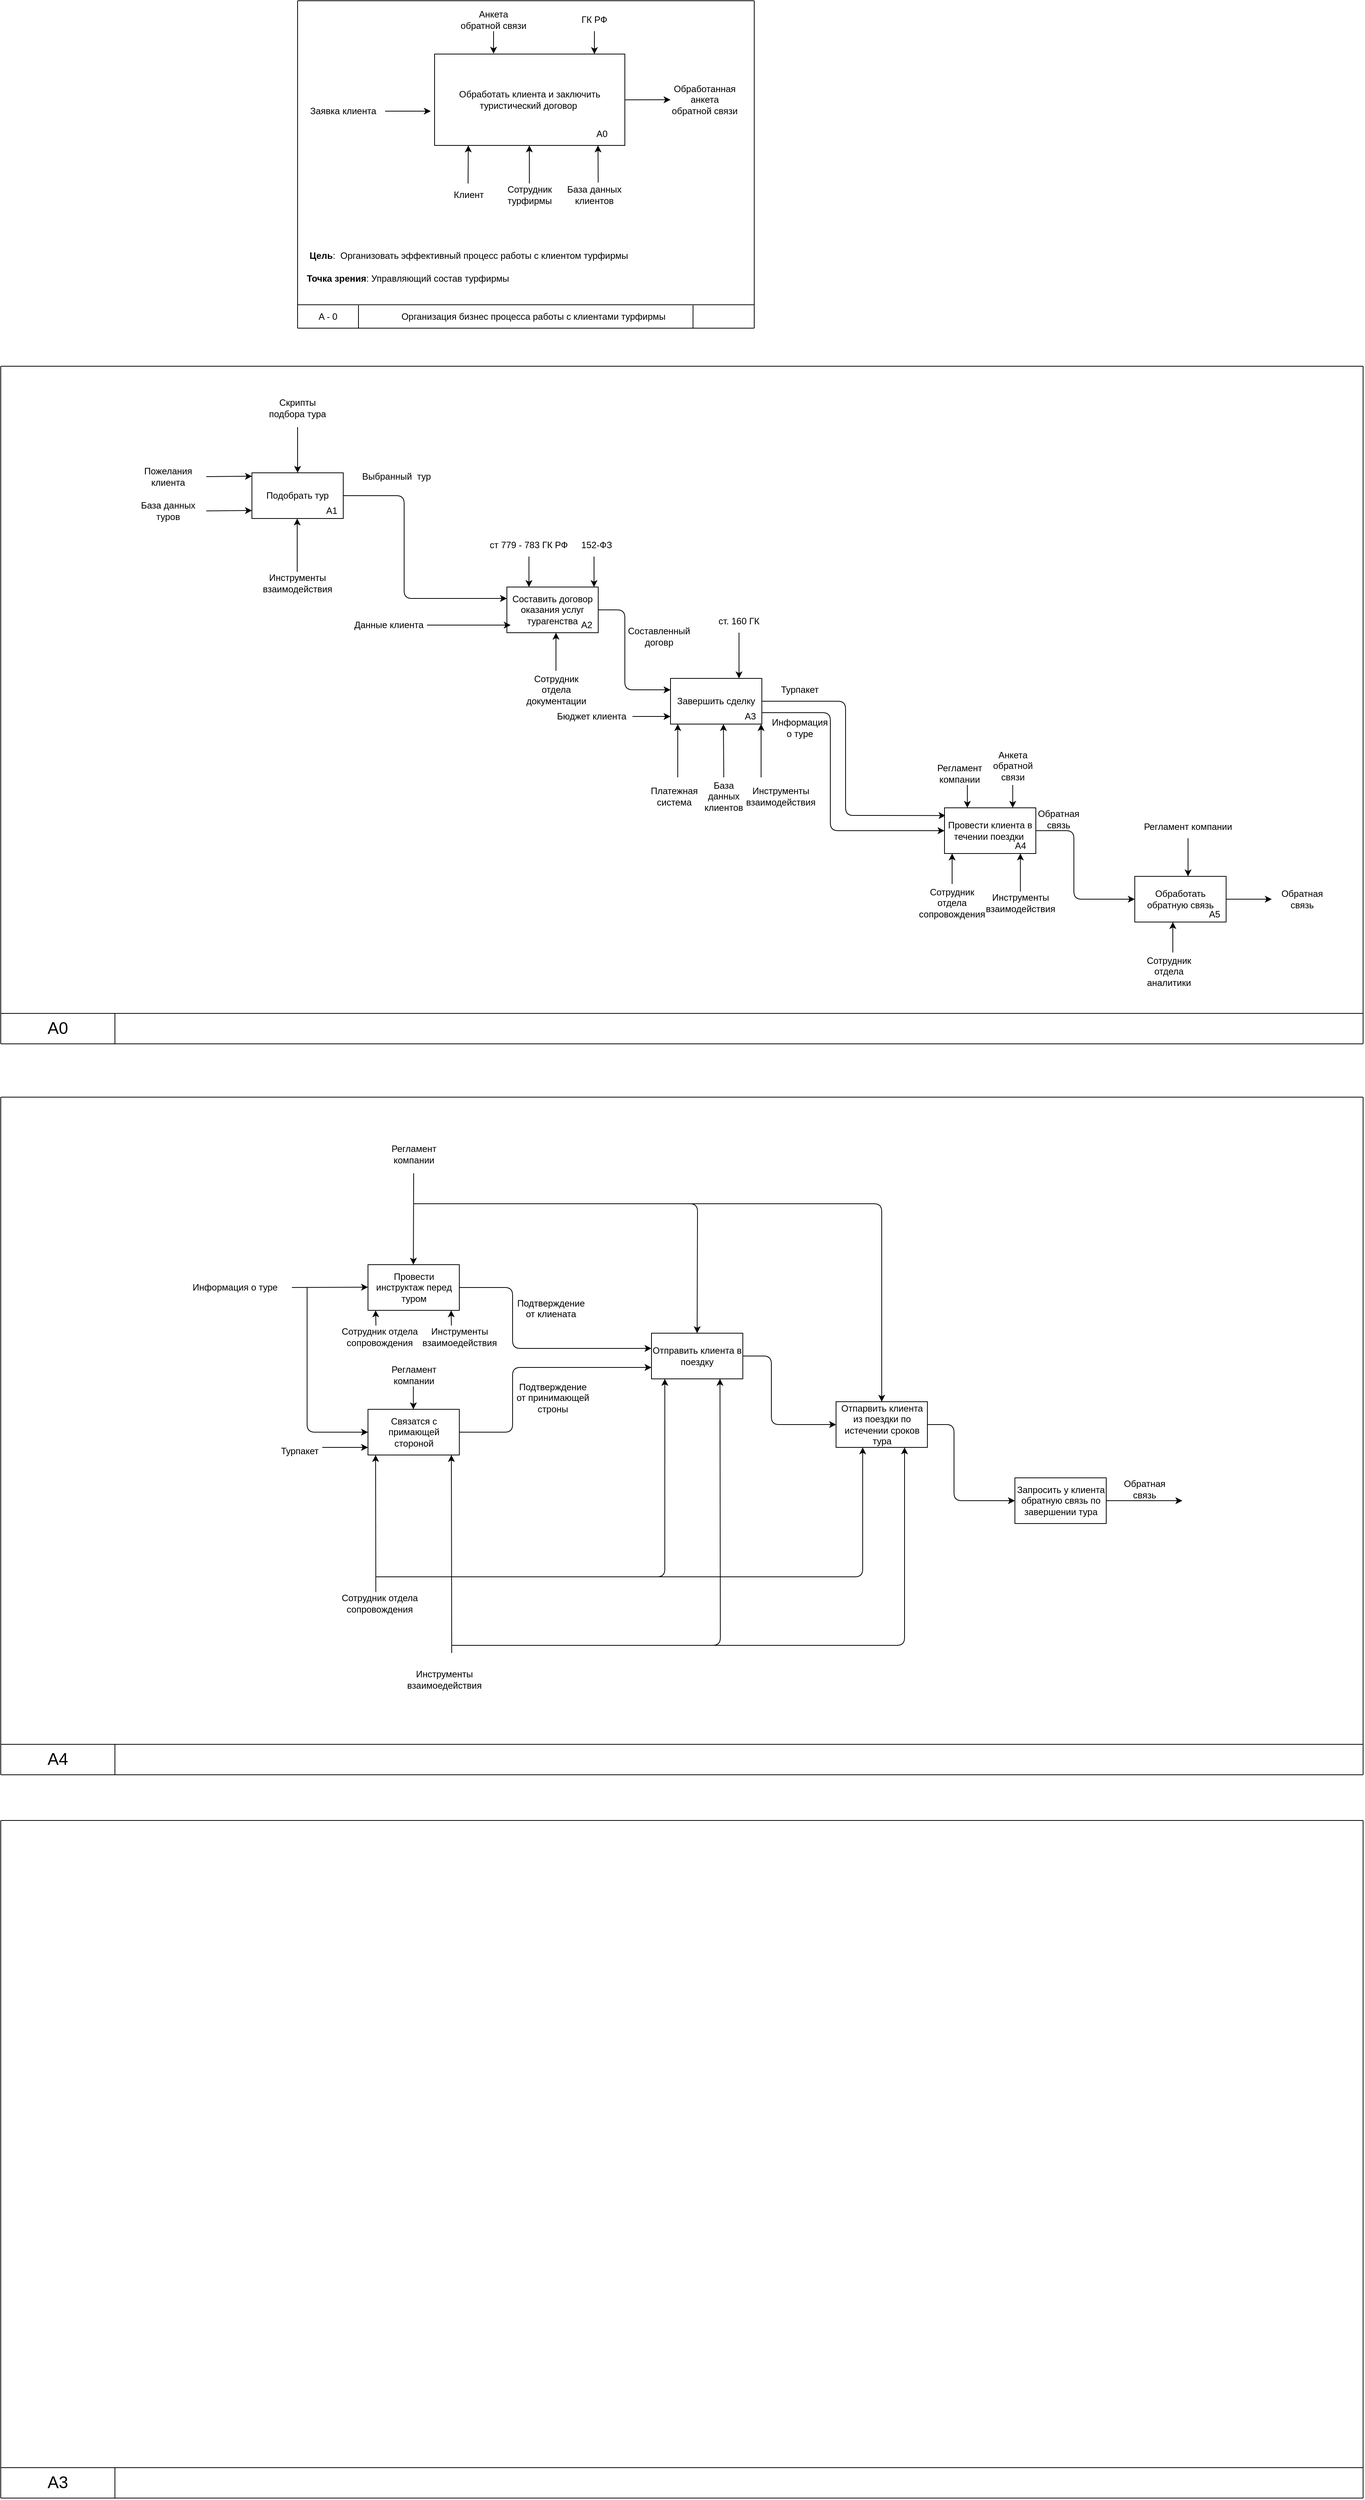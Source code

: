 <mxfile>
    <diagram id="VetKzjbRoYOWJcP3zysH" name="Page-1">
        <mxGraphModel dx="2233" dy="1669" grid="1" gridSize="10" guides="1" tooltips="1" connect="1" arrows="1" fold="1" page="1" pageScale="1" pageWidth="850" pageHeight="1100" math="0" shadow="0">
            <root>
                <mxCell id="0"/>
                <mxCell id="1" parent="0"/>
                <mxCell id="2" value="" style="endArrow=none;html=1;" parent="1" edge="1">
                    <mxGeometry width="50" height="50" relative="1" as="geometry">
                        <mxPoint x="100" y="-170" as="sourcePoint"/>
                        <mxPoint x="700" y="-170" as="targetPoint"/>
                    </mxGeometry>
                </mxCell>
                <mxCell id="3" value="" style="endArrow=none;html=1;" parent="1" edge="1">
                    <mxGeometry width="50" height="50" relative="1" as="geometry">
                        <mxPoint x="100" y="260" as="sourcePoint"/>
                        <mxPoint x="100" y="-170" as="targetPoint"/>
                    </mxGeometry>
                </mxCell>
                <mxCell id="4" value="" style="endArrow=none;html=1;" parent="1" edge="1">
                    <mxGeometry width="50" height="50" relative="1" as="geometry">
                        <mxPoint x="700" y="260" as="sourcePoint"/>
                        <mxPoint x="700" y="-170" as="targetPoint"/>
                    </mxGeometry>
                </mxCell>
                <mxCell id="5" value="" style="endArrow=none;html=1;" parent="1" edge="1">
                    <mxGeometry width="50" height="50" relative="1" as="geometry">
                        <mxPoint x="100" y="260" as="sourcePoint"/>
                        <mxPoint x="700" y="260" as="targetPoint"/>
                    </mxGeometry>
                </mxCell>
                <mxCell id="7" value="" style="endArrow=none;html=1;" parent="1" edge="1">
                    <mxGeometry width="50" height="50" relative="1" as="geometry">
                        <mxPoint x="100" y="229.31" as="sourcePoint"/>
                        <mxPoint x="700" y="229.31" as="targetPoint"/>
                    </mxGeometry>
                </mxCell>
                <mxCell id="8" value="A - 0" style="text;html=1;align=center;verticalAlign=middle;whiteSpace=wrap;rounded=0;" parent="1" vertex="1">
                    <mxGeometry x="110" y="230" width="60" height="30" as="geometry"/>
                </mxCell>
                <mxCell id="9" value="" style="endArrow=none;html=1;" parent="1" edge="1">
                    <mxGeometry width="50" height="50" relative="1" as="geometry">
                        <mxPoint x="180" y="260" as="sourcePoint"/>
                        <mxPoint x="180" y="230" as="targetPoint"/>
                    </mxGeometry>
                </mxCell>
                <mxCell id="10" value="Обработать клиента и заключить туристический договор&amp;nbsp;" style="rounded=0;whiteSpace=wrap;html=1;" parent="1" vertex="1">
                    <mxGeometry x="280" y="-100" width="250" height="120" as="geometry"/>
                </mxCell>
                <mxCell id="11" value="Организация бизнес процесса работы с клиентами турфирмы" style="text;html=1;align=center;verticalAlign=middle;whiteSpace=wrap;rounded=0;" parent="1" vertex="1">
                    <mxGeometry x="230" y="230" width="360" height="30" as="geometry"/>
                </mxCell>
                <mxCell id="12" value="" style="endArrow=classic;html=1;entryX=0;entryY=0.417;entryDx=0;entryDy=0;entryPerimeter=0;" parent="1" edge="1">
                    <mxGeometry width="50" height="50" relative="1" as="geometry">
                        <mxPoint x="215" y="-25" as="sourcePoint"/>
                        <mxPoint x="275" y="-24.96" as="targetPoint"/>
                        <Array as="points">
                            <mxPoint x="215" y="-25"/>
                        </Array>
                    </mxGeometry>
                </mxCell>
                <mxCell id="13" value="" style="endArrow=classic;html=1;exitX=1.004;exitY=0.387;exitDx=0;exitDy=0;exitPerimeter=0;" parent="1" edge="1">
                    <mxGeometry width="50" height="50" relative="1" as="geometry">
                        <mxPoint x="530" y="-39.9" as="sourcePoint"/>
                        <mxPoint x="590" y="-40" as="targetPoint"/>
                    </mxGeometry>
                </mxCell>
                <mxCell id="15" value="А0" style="text;html=1;align=center;verticalAlign=middle;whiteSpace=wrap;rounded=0;" parent="1" vertex="1">
                    <mxGeometry x="470" y="-10" width="60" height="30" as="geometry"/>
                </mxCell>
                <mxCell id="16" value="Заявка клиента" style="text;html=1;align=center;verticalAlign=middle;whiteSpace=wrap;rounded=0;" parent="1" vertex="1">
                    <mxGeometry x="110" y="-40" width="100" height="30" as="geometry"/>
                </mxCell>
                <mxCell id="18" value="Обработанная анкета обратной связи" style="text;html=1;align=center;verticalAlign=middle;whiteSpace=wrap;rounded=0;" parent="1" vertex="1">
                    <mxGeometry x="590" y="-55" width="90" height="30" as="geometry"/>
                </mxCell>
                <mxCell id="21" value="" style="endArrow=classic;html=1;entryX=0.695;entryY=1.01;entryDx=0;entryDy=0;entryPerimeter=0;" parent="1" edge="1">
                    <mxGeometry width="50" height="50" relative="1" as="geometry">
                        <mxPoint x="494.96" y="68.8" as="sourcePoint"/>
                        <mxPoint x="494.71" y="20.0" as="targetPoint"/>
                    </mxGeometry>
                </mxCell>
                <mxCell id="22" value="База данных клиентов" style="text;html=1;align=center;verticalAlign=middle;whiteSpace=wrap;rounded=0;" parent="1" vertex="1">
                    <mxGeometry x="435" y="70" width="110" height="30" as="geometry"/>
                </mxCell>
                <mxCell id="23" value="&lt;b&gt;Цель&lt;/b&gt;:&amp;nbsp; Организовать эффективный процесс работы с клиентом турфирмы" style="text;html=1;align=center;verticalAlign=middle;whiteSpace=wrap;rounded=0;" parent="1" vertex="1">
                    <mxGeometry x="110" y="150" width="430" height="30" as="geometry"/>
                </mxCell>
                <mxCell id="24" value="&lt;b&gt;Точка зрения&lt;/b&gt;: Управляющий состав турфирмы" style="text;html=1;align=center;verticalAlign=middle;whiteSpace=wrap;rounded=0;" parent="1" vertex="1">
                    <mxGeometry x="110" y="180" width="270" height="30" as="geometry"/>
                </mxCell>
                <mxCell id="25" value="" style="endArrow=none;html=1;" parent="1" edge="1">
                    <mxGeometry width="50" height="50" relative="1" as="geometry">
                        <mxPoint x="619.58" y="260" as="sourcePoint"/>
                        <mxPoint x="619.58" y="230" as="targetPoint"/>
                    </mxGeometry>
                </mxCell>
                <mxCell id="30" value="" style="endArrow=classic;html=1;" parent="1" edge="1">
                    <mxGeometry width="50" height="50" relative="1" as="geometry">
                        <mxPoint x="404.5" y="70" as="sourcePoint"/>
                        <mxPoint x="404.5" y="20" as="targetPoint"/>
                    </mxGeometry>
                </mxCell>
                <mxCell id="31" value="Сотрудник турфирмы" style="text;html=1;align=center;verticalAlign=middle;whiteSpace=wrap;rounded=0;" parent="1" vertex="1">
                    <mxGeometry x="375" y="70" width="60" height="30" as="geometry"/>
                </mxCell>
                <mxCell id="34" value="" style="endArrow=classic;html=1;entryX=0.5;entryY=0;entryDx=0;entryDy=0;" parent="1" edge="1">
                    <mxGeometry width="50" height="50" relative="1" as="geometry">
                        <mxPoint x="490" y="-130" as="sourcePoint"/>
                        <mxPoint x="490" y="-100" as="targetPoint"/>
                    </mxGeometry>
                </mxCell>
                <mxCell id="35" value="ГК РФ" style="text;html=1;align=center;verticalAlign=middle;whiteSpace=wrap;rounded=0;" parent="1" vertex="1">
                    <mxGeometry x="415" y="-160" width="150" height="30" as="geometry"/>
                </mxCell>
                <mxCell id="58" value="Клиент" style="text;html=1;align=center;verticalAlign=middle;whiteSpace=wrap;rounded=0;" parent="1" vertex="1">
                    <mxGeometry x="295" y="70" width="60" height="30" as="geometry"/>
                </mxCell>
                <mxCell id="60" value="" style="endArrow=classic;html=1;" parent="1" edge="1">
                    <mxGeometry width="50" height="50" relative="1" as="geometry">
                        <mxPoint x="324" y="70" as="sourcePoint"/>
                        <mxPoint x="324.31" y="20" as="targetPoint"/>
                    </mxGeometry>
                </mxCell>
                <mxCell id="126" value="Анкета обратной связи" style="text;html=1;align=center;verticalAlign=middle;whiteSpace=wrap;rounded=0;" parent="1" vertex="1">
                    <mxGeometry x="310" y="-160" width="95" height="30" as="geometry"/>
                </mxCell>
                <mxCell id="127" value="" style="endArrow=classic;html=1;exitX=0.5;exitY=1;exitDx=0;exitDy=0;entryX=0.31;entryY=-0.004;entryDx=0;entryDy=0;entryPerimeter=0;" parent="1" source="126" target="10" edge="1">
                    <mxGeometry width="50" height="50" relative="1" as="geometry">
                        <mxPoint x="344.7" y="-120" as="sourcePoint"/>
                        <mxPoint x="350" y="-102" as="targetPoint"/>
                    </mxGeometry>
                </mxCell>
                <mxCell id="132" value="Подобрать тур" style="rounded=0;whiteSpace=wrap;html=1;" parent="1" vertex="1">
                    <mxGeometry x="40" y="450" width="120" height="60" as="geometry"/>
                </mxCell>
                <mxCell id="133" value="" style="endArrow=classic;html=1;" parent="1" edge="1">
                    <mxGeometry width="50" height="50" relative="1" as="geometry">
                        <mxPoint x="-20" y="455" as="sourcePoint"/>
                        <mxPoint x="40" y="454.5" as="targetPoint"/>
                    </mxGeometry>
                </mxCell>
                <mxCell id="134" value="Пожелания клиента" style="text;html=1;align=center;verticalAlign=middle;whiteSpace=wrap;rounded=0;" parent="1" vertex="1">
                    <mxGeometry x="-100" y="440" width="60" height="30" as="geometry"/>
                </mxCell>
                <mxCell id="136" value="" style="endArrow=classic;html=1;entryX=0.25;entryY=1;entryDx=0;entryDy=0;" parent="1" edge="1">
                    <mxGeometry width="50" height="50" relative="1" as="geometry">
                        <mxPoint x="99.5" y="580" as="sourcePoint"/>
                        <mxPoint x="99.5" y="510" as="targetPoint"/>
                    </mxGeometry>
                </mxCell>
                <mxCell id="137" value="Инструменты взаимодействия" style="text;html=1;align=center;verticalAlign=middle;whiteSpace=wrap;rounded=0;" parent="1" vertex="1">
                    <mxGeometry x="70" y="580" width="60" height="30" as="geometry"/>
                </mxCell>
                <mxCell id="138" value="" style="endArrow=classic;html=1;" parent="1" edge="1">
                    <mxGeometry width="50" height="50" relative="1" as="geometry">
                        <mxPoint x="100" y="390" as="sourcePoint"/>
                        <mxPoint x="100" y="450" as="targetPoint"/>
                    </mxGeometry>
                </mxCell>
                <mxCell id="139" value="Скрипты подбора тура" style="text;html=1;align=center;verticalAlign=middle;whiteSpace=wrap;rounded=0;" parent="1" vertex="1">
                    <mxGeometry x="50" y="350" width="100" height="30" as="geometry"/>
                </mxCell>
                <mxCell id="140" value="" style="endArrow=classic;html=1;" parent="1" edge="1">
                    <mxGeometry width="50" height="50" relative="1" as="geometry">
                        <mxPoint x="-20" y="500" as="sourcePoint"/>
                        <mxPoint x="40" y="499.5" as="targetPoint"/>
                        <Array as="points"/>
                    </mxGeometry>
                </mxCell>
                <mxCell id="141" value="База данных туров" style="text;html=1;align=center;verticalAlign=middle;whiteSpace=wrap;rounded=0;" parent="1" vertex="1">
                    <mxGeometry x="-120" y="480" width="100" height="40" as="geometry"/>
                </mxCell>
                <mxCell id="144" value="" style="endArrow=classic;html=1;exitX=1;exitY=0.5;exitDx=0;exitDy=0;entryX=0;entryY=0.25;entryDx=0;entryDy=0;" parent="1" source="132" target="146" edge="1">
                    <mxGeometry width="50" height="50" relative="1" as="geometry">
                        <mxPoint x="-40" y="460" as="sourcePoint"/>
                        <mxPoint x="270" y="615" as="targetPoint"/>
                        <Array as="points">
                            <mxPoint x="240" y="480"/>
                            <mxPoint x="240" y="615"/>
                        </Array>
                    </mxGeometry>
                </mxCell>
                <mxCell id="146" value="Составить договор оказания услуг турагенства" style="rounded=0;whiteSpace=wrap;html=1;" parent="1" vertex="1">
                    <mxGeometry x="375" y="600" width="120" height="60" as="geometry"/>
                </mxCell>
                <mxCell id="147" value="" style="endArrow=classic;html=1;" parent="1" edge="1">
                    <mxGeometry width="50" height="50" relative="1" as="geometry">
                        <mxPoint x="270" y="650" as="sourcePoint"/>
                        <mxPoint x="380" y="650" as="targetPoint"/>
                        <Array as="points">
                            <mxPoint x="290" y="650"/>
                        </Array>
                    </mxGeometry>
                </mxCell>
                <mxCell id="148" value="Данные клиента" style="text;html=1;align=center;verticalAlign=middle;whiteSpace=wrap;rounded=0;" parent="1" vertex="1">
                    <mxGeometry x="170" y="640" width="100" height="20" as="geometry"/>
                </mxCell>
                <mxCell id="151" value="Выбранный&amp;nbsp;&amp;nbsp;тур" style="text;html=1;align=center;verticalAlign=middle;whiteSpace=wrap;rounded=0;" parent="1" vertex="1">
                    <mxGeometry x="200" y="440" width="60" height="30" as="geometry"/>
                </mxCell>
                <mxCell id="152" value="" style="endArrow=classic;html=1;" parent="1" edge="1">
                    <mxGeometry width="50" height="50" relative="1" as="geometry">
                        <mxPoint x="489.5" y="560" as="sourcePoint"/>
                        <mxPoint x="489.5" y="600" as="targetPoint"/>
                    </mxGeometry>
                </mxCell>
                <mxCell id="153" value="152-ФЗ" style="text;html=1;align=center;verticalAlign=middle;whiteSpace=wrap;rounded=0;" parent="1" vertex="1">
                    <mxGeometry x="462.5" y="530" width="60" height="30" as="geometry"/>
                </mxCell>
                <mxCell id="154" value="" style="endArrow=classic;html=1;" parent="1" edge="1">
                    <mxGeometry width="50" height="50" relative="1" as="geometry">
                        <mxPoint x="404" y="560" as="sourcePoint"/>
                        <mxPoint x="404" y="600" as="targetPoint"/>
                    </mxGeometry>
                </mxCell>
                <mxCell id="155" value="ст 779 - 783 ГК РФ&amp;nbsp;" style="text;html=1;align=center;verticalAlign=middle;whiteSpace=wrap;rounded=0;" parent="1" vertex="1">
                    <mxGeometry x="347.5" y="530" width="115" height="30" as="geometry"/>
                </mxCell>
                <mxCell id="156" value="" style="endArrow=classic;html=1;" parent="1" edge="1">
                    <mxGeometry width="50" height="50" relative="1" as="geometry">
                        <mxPoint x="439.5" y="710" as="sourcePoint"/>
                        <mxPoint x="439.5" y="660" as="targetPoint"/>
                    </mxGeometry>
                </mxCell>
                <mxCell id="157" value="Завершить сделку" style="rounded=0;whiteSpace=wrap;html=1;" parent="1" vertex="1">
                    <mxGeometry x="590" y="720" width="120" height="60" as="geometry"/>
                </mxCell>
                <mxCell id="158" value="" style="endArrow=classic;html=1;exitX=1;exitY=0.5;exitDx=0;exitDy=0;entryX=0;entryY=0.25;entryDx=0;entryDy=0;" parent="1" source="146" target="157" edge="1">
                    <mxGeometry width="50" height="50" relative="1" as="geometry">
                        <mxPoint x="520" y="700" as="sourcePoint"/>
                        <mxPoint x="570" y="650" as="targetPoint"/>
                        <Array as="points">
                            <mxPoint x="530" y="630"/>
                            <mxPoint x="530" y="735"/>
                        </Array>
                    </mxGeometry>
                </mxCell>
                <mxCell id="159" value="Составленный договр" style="text;html=1;align=center;verticalAlign=middle;whiteSpace=wrap;rounded=0;" parent="1" vertex="1">
                    <mxGeometry x="545" y="650" width="60" height="30" as="geometry"/>
                </mxCell>
                <mxCell id="160" value="" style="endArrow=classic;html=1;" parent="1" edge="1">
                    <mxGeometry width="50" height="50" relative="1" as="geometry">
                        <mxPoint x="599.5" y="850" as="sourcePoint"/>
                        <mxPoint x="599.5" y="780" as="targetPoint"/>
                    </mxGeometry>
                </mxCell>
                <mxCell id="161" value="Платежная система" style="text;html=1;align=center;verticalAlign=middle;whiteSpace=wrap;rounded=0;" parent="1" vertex="1">
                    <mxGeometry x="565" y="860" width="60" height="30" as="geometry"/>
                </mxCell>
                <mxCell id="162" value="Инструменты взаимодействия" style="text;html=1;align=center;verticalAlign=middle;whiteSpace=wrap;rounded=0;" parent="1" vertex="1">
                    <mxGeometry x="690" y="860" width="90" height="30" as="geometry"/>
                </mxCell>
                <mxCell id="163" value="" style="endArrow=classic;html=1;" parent="1" edge="1">
                    <mxGeometry width="50" height="50" relative="1" as="geometry">
                        <mxPoint x="709" y="850" as="sourcePoint"/>
                        <mxPoint x="709" y="780" as="targetPoint"/>
                    </mxGeometry>
                </mxCell>
                <mxCell id="166" value="Сотрудник отдела документации" style="text;html=1;align=center;verticalAlign=middle;whiteSpace=wrap;rounded=0;" parent="1" vertex="1">
                    <mxGeometry x="410" y="720" width="60" height="30" as="geometry"/>
                </mxCell>
                <mxCell id="167" value="" style="endArrow=classic;html=1;" parent="1" edge="1">
                    <mxGeometry width="50" height="50" relative="1" as="geometry">
                        <mxPoint x="680" y="660" as="sourcePoint"/>
                        <mxPoint x="680" y="720" as="targetPoint"/>
                    </mxGeometry>
                </mxCell>
                <mxCell id="168" value="ст. 160 ГК" style="text;html=1;align=center;verticalAlign=middle;whiteSpace=wrap;rounded=0;" parent="1" vertex="1">
                    <mxGeometry x="650" y="630" width="60" height="30" as="geometry"/>
                </mxCell>
                <mxCell id="169" value="" style="endArrow=classic;html=1;entryX=0.5;entryY=1;entryDx=0;entryDy=0;" parent="1" edge="1">
                    <mxGeometry width="50" height="50" relative="1" as="geometry">
                        <mxPoint x="660" y="850" as="sourcePoint"/>
                        <mxPoint x="659.5" y="780" as="targetPoint"/>
                    </mxGeometry>
                </mxCell>
                <mxCell id="170" value="База данных клиентов" style="text;html=1;align=center;verticalAlign=middle;whiteSpace=wrap;rounded=0;" parent="1" vertex="1">
                    <mxGeometry x="630" y="860" width="60" height="30" as="geometry"/>
                </mxCell>
                <mxCell id="173" value="" style="endArrow=classic;html=1;exitX=1;exitY=0.5;exitDx=0;exitDy=0;entryX=0.011;entryY=0.169;entryDx=0;entryDy=0;entryPerimeter=0;" parent="1" source="157" target="177" edge="1">
                    <mxGeometry width="50" height="50" relative="1" as="geometry">
                        <mxPoint x="740" y="760" as="sourcePoint"/>
                        <mxPoint x="810" y="750" as="targetPoint"/>
                        <Array as="points">
                            <mxPoint x="820" y="750"/>
                            <mxPoint x="820" y="900"/>
                        </Array>
                    </mxGeometry>
                </mxCell>
                <mxCell id="174" value="Турпакет" style="text;html=1;align=center;verticalAlign=middle;whiteSpace=wrap;rounded=0;" parent="1" vertex="1">
                    <mxGeometry x="730" y="720" width="60" height="30" as="geometry"/>
                </mxCell>
                <mxCell id="175" value="" style="endArrow=classic;html=1;" parent="1" edge="1">
                    <mxGeometry width="50" height="50" relative="1" as="geometry">
                        <mxPoint x="540" y="770" as="sourcePoint"/>
                        <mxPoint x="590" y="770" as="targetPoint"/>
                    </mxGeometry>
                </mxCell>
                <mxCell id="176" value="Бюджет клиента" style="text;html=1;align=center;verticalAlign=middle;whiteSpace=wrap;rounded=0;" parent="1" vertex="1">
                    <mxGeometry x="435" y="760" width="103" height="20" as="geometry"/>
                </mxCell>
                <mxCell id="177" value="Провести клиента в течении поездки&amp;nbsp;" style="rounded=0;whiteSpace=wrap;html=1;" parent="1" vertex="1">
                    <mxGeometry x="950" y="890" width="120" height="60" as="geometry"/>
                </mxCell>
                <mxCell id="179" value="" style="endArrow=classic;html=1;" parent="1" edge="1">
                    <mxGeometry width="50" height="50" relative="1" as="geometry">
                        <mxPoint x="1049.72" y="1000" as="sourcePoint"/>
                        <mxPoint x="1049.72" y="950" as="targetPoint"/>
                    </mxGeometry>
                </mxCell>
                <mxCell id="180" value="Инструменты взаимодействия" style="text;html=1;align=center;verticalAlign=middle;whiteSpace=wrap;rounded=0;" parent="1" vertex="1">
                    <mxGeometry x="1020" y="1000" width="60" height="30" as="geometry"/>
                </mxCell>
                <mxCell id="181" value="" style="endArrow=classic;html=1;exitX=1;exitY=0.75;exitDx=0;exitDy=0;entryX=0;entryY=0.5;entryDx=0;entryDy=0;" parent="1" source="157" target="177" edge="1">
                    <mxGeometry width="50" height="50" relative="1" as="geometry">
                        <mxPoint x="790" y="860" as="sourcePoint"/>
                        <mxPoint x="930" y="920" as="targetPoint"/>
                        <Array as="points">
                            <mxPoint x="800" y="765"/>
                            <mxPoint x="800" y="920"/>
                        </Array>
                    </mxGeometry>
                </mxCell>
                <mxCell id="182" value="Информация о туре" style="text;html=1;align=center;verticalAlign=middle;whiteSpace=wrap;rounded=0;" parent="1" vertex="1">
                    <mxGeometry x="730" y="770" width="60" height="30" as="geometry"/>
                </mxCell>
                <mxCell id="183" value="" style="endArrow=classic;html=1;" parent="1" edge="1">
                    <mxGeometry width="50" height="50" relative="1" as="geometry">
                        <mxPoint x="980" y="860" as="sourcePoint"/>
                        <mxPoint x="980" y="890" as="targetPoint"/>
                    </mxGeometry>
                </mxCell>
                <mxCell id="184" value="Регламент компании" style="text;html=1;align=center;verticalAlign=middle;whiteSpace=wrap;rounded=0;" parent="1" vertex="1">
                    <mxGeometry x="940" y="830" width="60" height="30" as="geometry"/>
                </mxCell>
                <mxCell id="185" value="" style="endArrow=classic;html=1;exitX=1;exitY=0.5;exitDx=0;exitDy=0;entryX=0;entryY=0.5;entryDx=0;entryDy=0;" parent="1" source="177" target="186" edge="1">
                    <mxGeometry width="50" height="50" relative="1" as="geometry">
                        <mxPoint x="1150" y="960" as="sourcePoint"/>
                        <mxPoint x="1120" y="920" as="targetPoint"/>
                        <Array as="points">
                            <mxPoint x="1120" y="920"/>
                            <mxPoint x="1120" y="1010"/>
                        </Array>
                    </mxGeometry>
                </mxCell>
                <mxCell id="186" value="Обработать обратную связь" style="rounded=0;whiteSpace=wrap;html=1;" parent="1" vertex="1">
                    <mxGeometry x="1200" y="980" width="120" height="60" as="geometry"/>
                </mxCell>
                <mxCell id="187" value="" style="endArrow=classic;html=1;" parent="1" edge="1">
                    <mxGeometry width="50" height="50" relative="1" as="geometry">
                        <mxPoint x="960" y="990" as="sourcePoint"/>
                        <mxPoint x="960" y="950" as="targetPoint"/>
                    </mxGeometry>
                </mxCell>
                <mxCell id="188" value="Сотрудник отдела сопровождения" style="text;html=1;align=center;verticalAlign=middle;whiteSpace=wrap;rounded=0;" parent="1" vertex="1">
                    <mxGeometry x="930" y="1000" width="60" height="30" as="geometry"/>
                </mxCell>
                <mxCell id="189" value="Обратная связь" style="text;html=1;align=center;verticalAlign=middle;whiteSpace=wrap;rounded=0;" parent="1" vertex="1">
                    <mxGeometry x="1070" y="890" width="60" height="30" as="geometry"/>
                </mxCell>
                <mxCell id="190" value="" style="endArrow=classic;html=1;" parent="1" edge="1">
                    <mxGeometry width="50" height="50" relative="1" as="geometry">
                        <mxPoint x="1270" y="930" as="sourcePoint"/>
                        <mxPoint x="1270" y="980" as="targetPoint"/>
                    </mxGeometry>
                </mxCell>
                <mxCell id="191" value="Регламент компании" style="text;html=1;align=center;verticalAlign=middle;whiteSpace=wrap;rounded=0;" parent="1" vertex="1">
                    <mxGeometry x="1210" y="900" width="120" height="30" as="geometry"/>
                </mxCell>
                <mxCell id="192" value="" style="endArrow=classic;html=1;" parent="1" edge="1">
                    <mxGeometry width="50" height="50" relative="1" as="geometry">
                        <mxPoint x="1250" y="1080" as="sourcePoint"/>
                        <mxPoint x="1250" y="1040" as="targetPoint"/>
                    </mxGeometry>
                </mxCell>
                <mxCell id="193" value="Сотрудник отдела аналитики" style="text;html=1;align=center;verticalAlign=middle;whiteSpace=wrap;rounded=0;" parent="1" vertex="1">
                    <mxGeometry x="1215" y="1090" width="60" height="30" as="geometry"/>
                </mxCell>
                <mxCell id="194" value="" style="endArrow=classic;html=1;exitX=1;exitY=0.5;exitDx=0;exitDy=0;" parent="1" source="186" edge="1">
                    <mxGeometry width="50" height="50" relative="1" as="geometry">
                        <mxPoint x="1350" y="1030" as="sourcePoint"/>
                        <mxPoint x="1380" y="1010" as="targetPoint"/>
                    </mxGeometry>
                </mxCell>
                <mxCell id="195" value="Обратная связь" style="text;html=1;align=center;verticalAlign=middle;whiteSpace=wrap;rounded=0;" parent="1" vertex="1">
                    <mxGeometry x="1390" y="995" width="60" height="30" as="geometry"/>
                </mxCell>
                <mxCell id="196" value="A1" style="text;html=1;align=center;verticalAlign=middle;whiteSpace=wrap;rounded=0;" parent="1" vertex="1">
                    <mxGeometry x="130" y="490" width="30" height="20" as="geometry"/>
                </mxCell>
                <mxCell id="197" value="A2" style="text;html=1;align=center;verticalAlign=middle;whiteSpace=wrap;rounded=0;" parent="1" vertex="1">
                    <mxGeometry x="465" y="640" width="30" height="20" as="geometry"/>
                </mxCell>
                <mxCell id="198" value="A3" style="text;html=1;align=center;verticalAlign=middle;whiteSpace=wrap;rounded=0;" parent="1" vertex="1">
                    <mxGeometry x="680" y="760" width="30" height="20" as="geometry"/>
                </mxCell>
                <mxCell id="200" value="А4" style="text;html=1;align=center;verticalAlign=middle;whiteSpace=wrap;rounded=0;" parent="1" vertex="1">
                    <mxGeometry x="1035" y="930" width="30" height="20" as="geometry"/>
                </mxCell>
                <mxCell id="201" value="А5" style="text;html=1;align=center;verticalAlign=middle;whiteSpace=wrap;rounded=0;" parent="1" vertex="1">
                    <mxGeometry x="1290" y="1020" width="30" height="20" as="geometry"/>
                </mxCell>
                <mxCell id="202" value="" style="endArrow=none;html=1;" edge="1" parent="1">
                    <mxGeometry width="50" height="50" relative="1" as="geometry">
                        <mxPoint x="-290" y="310" as="sourcePoint"/>
                        <mxPoint x="1500" y="310" as="targetPoint"/>
                    </mxGeometry>
                </mxCell>
                <mxCell id="203" value="" style="endArrow=none;html=1;" edge="1" parent="1">
                    <mxGeometry width="50" height="50" relative="1" as="geometry">
                        <mxPoint x="-290" y="1200" as="sourcePoint"/>
                        <mxPoint x="-290" y="310" as="targetPoint"/>
                    </mxGeometry>
                </mxCell>
                <mxCell id="204" value="" style="endArrow=none;html=1;" edge="1" parent="1">
                    <mxGeometry width="50" height="50" relative="1" as="geometry">
                        <mxPoint x="1500" y="1200" as="sourcePoint"/>
                        <mxPoint x="1500" y="310" as="targetPoint"/>
                    </mxGeometry>
                </mxCell>
                <mxCell id="205" value="" style="endArrow=none;html=1;" edge="1" parent="1">
                    <mxGeometry width="50" height="50" relative="1" as="geometry">
                        <mxPoint x="-290" y="1160" as="sourcePoint"/>
                        <mxPoint x="1500" y="1160" as="targetPoint"/>
                    </mxGeometry>
                </mxCell>
                <mxCell id="206" value="" style="endArrow=none;html=1;" edge="1" parent="1">
                    <mxGeometry width="50" height="50" relative="1" as="geometry">
                        <mxPoint x="-290" y="1200" as="sourcePoint"/>
                        <mxPoint x="1500" y="1200" as="targetPoint"/>
                    </mxGeometry>
                </mxCell>
                <mxCell id="207" value="" style="endArrow=none;html=1;" edge="1" parent="1">
                    <mxGeometry width="50" height="50" relative="1" as="geometry">
                        <mxPoint x="-140" y="1200" as="sourcePoint"/>
                        <mxPoint x="-140" y="1160" as="targetPoint"/>
                    </mxGeometry>
                </mxCell>
                <mxCell id="208" value="&lt;font style=&quot;font-size: 22px;&quot;&gt;A0&lt;/font&gt;" style="text;html=1;align=center;verticalAlign=middle;whiteSpace=wrap;rounded=0;" vertex="1" parent="1">
                    <mxGeometry x="-270" y="1160" width="110" height="40" as="geometry"/>
                </mxCell>
                <mxCell id="209" value="Провести инструктаж перед туром" style="rounded=0;whiteSpace=wrap;html=1;" vertex="1" parent="1">
                    <mxGeometry x="192.5" y="1490" width="120" height="60" as="geometry"/>
                </mxCell>
                <mxCell id="210" value="" style="endArrow=classic;html=1;" edge="1" parent="1">
                    <mxGeometry width="50" height="50" relative="1" as="geometry">
                        <mxPoint x="92.5" y="1520" as="sourcePoint"/>
                        <mxPoint x="192.5" y="1519.57" as="targetPoint"/>
                    </mxGeometry>
                </mxCell>
                <mxCell id="211" value="Информация о туре" style="text;html=1;align=center;verticalAlign=middle;whiteSpace=wrap;rounded=0;" vertex="1" parent="1">
                    <mxGeometry x="-47.5" y="1505" width="130" height="30" as="geometry"/>
                </mxCell>
                <mxCell id="212" value="Связатся с примающей стороной" style="rounded=0;whiteSpace=wrap;html=1;" vertex="1" parent="1">
                    <mxGeometry x="192.5" y="1680" width="120" height="60" as="geometry"/>
                </mxCell>
                <mxCell id="213" value="" style="endArrow=classic;html=1;" edge="1" parent="1">
                    <mxGeometry width="50" height="50" relative="1" as="geometry">
                        <mxPoint x="132.5" y="1730" as="sourcePoint"/>
                        <mxPoint x="192.5" y="1730" as="targetPoint"/>
                    </mxGeometry>
                </mxCell>
                <mxCell id="214" value="" style="endArrow=classic;html=1;entryX=0;entryY=0.5;entryDx=0;entryDy=0;" edge="1" parent="1" target="212">
                    <mxGeometry width="50" height="50" relative="1" as="geometry">
                        <mxPoint x="112.5" y="1520" as="sourcePoint"/>
                        <mxPoint x="232.5" y="1590" as="targetPoint"/>
                        <Array as="points">
                            <mxPoint x="112.5" y="1710"/>
                        </Array>
                    </mxGeometry>
                </mxCell>
                <mxCell id="215" value="Турпакет" style="text;html=1;align=center;verticalAlign=middle;whiteSpace=wrap;rounded=0;" vertex="1" parent="1">
                    <mxGeometry x="72.5" y="1720" width="60" height="30" as="geometry"/>
                </mxCell>
                <mxCell id="216" value="Инструменты взаимоедействия" style="text;html=1;align=center;verticalAlign=middle;whiteSpace=wrap;rounded=0;" vertex="1" parent="1">
                    <mxGeometry x="282.5" y="1570" width="60" height="30" as="geometry"/>
                </mxCell>
                <mxCell id="217" value="" style="endArrow=classic;html=1;" edge="1" parent="1">
                    <mxGeometry width="50" height="50" relative="1" as="geometry">
                        <mxPoint x="302.13" y="1570" as="sourcePoint"/>
                        <mxPoint x="301.7" y="1550" as="targetPoint"/>
                    </mxGeometry>
                </mxCell>
                <mxCell id="218" value="" style="endArrow=classic;html=1;" edge="1" parent="1">
                    <mxGeometry width="50" height="50" relative="1" as="geometry">
                        <mxPoint x="302.5" y="2000" as="sourcePoint"/>
                        <mxPoint x="302.07" y="1740" as="targetPoint"/>
                    </mxGeometry>
                </mxCell>
                <mxCell id="219" value="Инструменты взаимоедействия" style="text;html=1;align=center;verticalAlign=middle;whiteSpace=wrap;rounded=0;" vertex="1" parent="1">
                    <mxGeometry x="262.5" y="2020" width="60" height="30" as="geometry"/>
                </mxCell>
                <mxCell id="220" value="Отправить клиента в поездку" style="rounded=0;whiteSpace=wrap;html=1;" vertex="1" parent="1">
                    <mxGeometry x="565" y="1580" width="120" height="60" as="geometry"/>
                </mxCell>
                <mxCell id="221" value="" style="endArrow=classic;html=1;exitX=1;exitY=0.5;exitDx=0;exitDy=0;entryX=0;entryY=0.333;entryDx=0;entryDy=0;entryPerimeter=0;" edge="1" parent="1" source="209" target="220">
                    <mxGeometry width="50" height="50" relative="1" as="geometry">
                        <mxPoint x="372.5" y="1590" as="sourcePoint"/>
                        <mxPoint x="422.5" y="1540" as="targetPoint"/>
                        <Array as="points">
                            <mxPoint x="382.5" y="1520"/>
                            <mxPoint x="382.5" y="1600"/>
                        </Array>
                    </mxGeometry>
                </mxCell>
                <mxCell id="222" value="" style="endArrow=classic;html=1;exitX=1;exitY=0.5;exitDx=0;exitDy=0;entryX=0;entryY=0.75;entryDx=0;entryDy=0;" edge="1" parent="1" source="212" target="220">
                    <mxGeometry width="50" height="50" relative="1" as="geometry">
                        <mxPoint x="392.5" y="1720" as="sourcePoint"/>
                        <mxPoint x="442.5" y="1670" as="targetPoint"/>
                        <Array as="points">
                            <mxPoint x="382.5" y="1710"/>
                            <mxPoint x="382.5" y="1625"/>
                        </Array>
                    </mxGeometry>
                </mxCell>
                <mxCell id="223" value="" style="endArrow=classic;html=1;" edge="1" parent="1">
                    <mxGeometry width="50" height="50" relative="1" as="geometry">
                        <mxPoint x="252.14" y="1650" as="sourcePoint"/>
                        <mxPoint x="252.14" y="1680" as="targetPoint"/>
                    </mxGeometry>
                </mxCell>
                <mxCell id="225" value="" style="endArrow=classic;html=1;" edge="1" parent="1">
                    <mxGeometry width="50" height="50" relative="1" as="geometry">
                        <mxPoint x="252.5" y="1370" as="sourcePoint"/>
                        <mxPoint x="252.14" y="1490" as="targetPoint"/>
                    </mxGeometry>
                </mxCell>
                <mxCell id="226" value="Регламент компании" style="text;html=1;align=center;verticalAlign=middle;whiteSpace=wrap;rounded=0;" vertex="1" parent="1">
                    <mxGeometry x="222.5" y="1620" width="60" height="30" as="geometry"/>
                </mxCell>
                <mxCell id="227" value="Регламент компании" style="text;html=1;align=center;verticalAlign=middle;whiteSpace=wrap;rounded=0;" vertex="1" parent="1">
                    <mxGeometry x="222.5" y="1330" width="60" height="30" as="geometry"/>
                </mxCell>
                <mxCell id="228" value="Подтверждение от клиената&lt;div&gt;&lt;br&gt;&lt;/div&gt;" style="text;html=1;align=center;verticalAlign=middle;whiteSpace=wrap;rounded=0;" vertex="1" parent="1">
                    <mxGeometry x="402.5" y="1540" width="60" height="30" as="geometry"/>
                </mxCell>
                <mxCell id="229" value="Подтверждение от принимающей строны" style="text;html=1;align=center;verticalAlign=middle;whiteSpace=wrap;rounded=0;" vertex="1" parent="1">
                    <mxGeometry x="382.5" y="1650" width="105" height="30" as="geometry"/>
                </mxCell>
                <mxCell id="230" value="Сотрудник отдела сопровождения" style="text;html=1;align=center;verticalAlign=middle;whiteSpace=wrap;rounded=0;" vertex="1" parent="1">
                    <mxGeometry x="152.5" y="1570" width="110" height="30" as="geometry"/>
                </mxCell>
                <mxCell id="231" value="" style="endArrow=classic;html=1;" edge="1" parent="1">
                    <mxGeometry width="50" height="50" relative="1" as="geometry">
                        <mxPoint x="202.93" y="1570" as="sourcePoint"/>
                        <mxPoint x="202.5" y="1550" as="targetPoint"/>
                    </mxGeometry>
                </mxCell>
                <mxCell id="232" value="Сотрудник отдела сопровождения" style="text;html=1;align=center;verticalAlign=middle;whiteSpace=wrap;rounded=0;" vertex="1" parent="1">
                    <mxGeometry x="152.5" y="1920" width="110" height="30" as="geometry"/>
                </mxCell>
                <mxCell id="234" value="" style="endArrow=classic;html=1;" edge="1" parent="1">
                    <mxGeometry width="50" height="50" relative="1" as="geometry">
                        <mxPoint x="202.79" y="1920" as="sourcePoint"/>
                        <mxPoint x="202.5" y="1740" as="targetPoint"/>
                    </mxGeometry>
                </mxCell>
                <mxCell id="237" value="Отпарвить клиента из поездки по истечении сроков тура" style="rounded=0;whiteSpace=wrap;html=1;" vertex="1" parent="1">
                    <mxGeometry x="807.5" y="1670" width="120" height="60" as="geometry"/>
                </mxCell>
                <mxCell id="238" value="" style="endArrow=classic;html=1;exitX=1;exitY=0.5;exitDx=0;exitDy=0;entryX=0;entryY=0.5;entryDx=0;entryDy=0;" edge="1" parent="1" source="220" target="237">
                    <mxGeometry width="50" height="50" relative="1" as="geometry">
                        <mxPoint x="722.5" y="1660" as="sourcePoint"/>
                        <mxPoint x="772.5" y="1610" as="targetPoint"/>
                        <Array as="points">
                            <mxPoint x="722.5" y="1610"/>
                            <mxPoint x="722.5" y="1700"/>
                        </Array>
                    </mxGeometry>
                </mxCell>
                <mxCell id="239" value="" style="endArrow=classic;html=1;entryX=0.5;entryY=0;entryDx=0;entryDy=0;" edge="1" parent="1" target="220">
                    <mxGeometry width="50" height="50" relative="1" as="geometry">
                        <mxPoint x="252.5" y="1410" as="sourcePoint"/>
                        <mxPoint x="682.5" y="1440" as="targetPoint"/>
                        <Array as="points">
                            <mxPoint x="625.5" y="1410"/>
                        </Array>
                    </mxGeometry>
                </mxCell>
                <mxCell id="242" value="" style="endArrow=classic;html=1;entryX=0.146;entryY=1;entryDx=0;entryDy=0;entryPerimeter=0;" edge="1" parent="1" target="220">
                    <mxGeometry width="50" height="50" relative="1" as="geometry">
                        <mxPoint x="202.5" y="1900" as="sourcePoint"/>
                        <mxPoint x="472.5" y="1830" as="targetPoint"/>
                        <Array as="points">
                            <mxPoint x="582.5" y="1900"/>
                        </Array>
                    </mxGeometry>
                </mxCell>
                <mxCell id="243" value="" style="endArrow=classic;html=1;entryX=0.75;entryY=1;entryDx=0;entryDy=0;" edge="1" parent="1" target="220">
                    <mxGeometry width="50" height="50" relative="1" as="geometry">
                        <mxPoint x="302.5" y="1990" as="sourcePoint"/>
                        <mxPoint x="482.5" y="1940" as="targetPoint"/>
                        <Array as="points">
                            <mxPoint x="655.5" y="1990"/>
                        </Array>
                    </mxGeometry>
                </mxCell>
                <mxCell id="244" value="" style="endArrow=classic;html=1;" edge="1" parent="1">
                    <mxGeometry width="50" height="50" relative="1" as="geometry">
                        <mxPoint x="207.5" y="1900" as="sourcePoint"/>
                        <mxPoint x="842.5" y="1730" as="targetPoint"/>
                        <Array as="points">
                            <mxPoint x="457.5" y="1900"/>
                            <mxPoint x="842.5" y="1900"/>
                        </Array>
                    </mxGeometry>
                </mxCell>
                <mxCell id="245" value="" style="endArrow=classic;html=1;entryX=0.75;entryY=1;entryDx=0;entryDy=0;" edge="1" parent="1" target="237">
                    <mxGeometry width="50" height="50" relative="1" as="geometry">
                        <mxPoint x="302.5" y="1990" as="sourcePoint"/>
                        <mxPoint x="792.5" y="1940" as="targetPoint"/>
                        <Array as="points">
                            <mxPoint x="897.5" y="1990"/>
                        </Array>
                    </mxGeometry>
                </mxCell>
                <mxCell id="246" value="Запросить у клиента обратную связь по завершении тура" style="rounded=0;whiteSpace=wrap;html=1;" vertex="1" parent="1">
                    <mxGeometry x="1042.5" y="1770" width="120" height="60" as="geometry"/>
                </mxCell>
                <mxCell id="247" value="Анкета обратной связи" style="text;html=1;align=center;verticalAlign=middle;whiteSpace=wrap;rounded=0;" vertex="1" parent="1">
                    <mxGeometry x="1010" y="820" width="60" height="30" as="geometry"/>
                </mxCell>
                <mxCell id="248" value="" style="endArrow=classic;html=1;" edge="1" parent="1">
                    <mxGeometry width="50" height="50" relative="1" as="geometry">
                        <mxPoint x="1039.64" y="860" as="sourcePoint"/>
                        <mxPoint x="1039.64" y="890" as="targetPoint"/>
                    </mxGeometry>
                </mxCell>
                <mxCell id="250" value="" style="endArrow=classic;html=1;exitX=1;exitY=0.5;exitDx=0;exitDy=0;entryX=0;entryY=0.5;entryDx=0;entryDy=0;" edge="1" parent="1" source="237" target="246">
                    <mxGeometry width="50" height="50" relative="1" as="geometry">
                        <mxPoint x="1002.5" y="1710" as="sourcePoint"/>
                        <mxPoint x="1052.5" y="1660" as="targetPoint"/>
                        <Array as="points">
                            <mxPoint x="962.5" y="1700"/>
                            <mxPoint x="962.5" y="1800"/>
                        </Array>
                    </mxGeometry>
                </mxCell>
                <mxCell id="251" value="" style="endArrow=classic;html=1;entryX=0.5;entryY=0;entryDx=0;entryDy=0;" edge="1" parent="1" target="237">
                    <mxGeometry width="50" height="50" relative="1" as="geometry">
                        <mxPoint x="252.5" y="1410" as="sourcePoint"/>
                        <mxPoint x="842.5" y="1520" as="targetPoint"/>
                        <Array as="points">
                            <mxPoint x="867.5" y="1410"/>
                        </Array>
                    </mxGeometry>
                </mxCell>
                <mxCell id="252" value="" style="endArrow=classic;html=1;exitX=1;exitY=0.5;exitDx=0;exitDy=0;" edge="1" parent="1" source="246">
                    <mxGeometry width="50" height="50" relative="1" as="geometry">
                        <mxPoint x="1262.5" y="1850" as="sourcePoint"/>
                        <mxPoint x="1262.5" y="1800" as="targetPoint"/>
                    </mxGeometry>
                </mxCell>
                <mxCell id="253" value="Обратная связь" style="text;html=1;align=center;verticalAlign=middle;whiteSpace=wrap;rounded=0;" vertex="1" parent="1">
                    <mxGeometry x="1182.5" y="1770" width="60" height="30" as="geometry"/>
                </mxCell>
                <mxCell id="312" value="" style="endArrow=none;html=1;" edge="1" parent="1">
                    <mxGeometry width="50" height="50" relative="1" as="geometry">
                        <mxPoint x="-290" y="1270" as="sourcePoint"/>
                        <mxPoint x="1500" y="1270" as="targetPoint"/>
                    </mxGeometry>
                </mxCell>
                <mxCell id="313" value="" style="endArrow=none;html=1;" edge="1" parent="1">
                    <mxGeometry width="50" height="50" relative="1" as="geometry">
                        <mxPoint x="-290" y="2160" as="sourcePoint"/>
                        <mxPoint x="-290" y="1270" as="targetPoint"/>
                    </mxGeometry>
                </mxCell>
                <mxCell id="314" value="" style="endArrow=none;html=1;" edge="1" parent="1">
                    <mxGeometry width="50" height="50" relative="1" as="geometry">
                        <mxPoint x="1500" y="2160" as="sourcePoint"/>
                        <mxPoint x="1500" y="1270" as="targetPoint"/>
                    </mxGeometry>
                </mxCell>
                <mxCell id="315" value="" style="endArrow=none;html=1;" edge="1" parent="1">
                    <mxGeometry width="50" height="50" relative="1" as="geometry">
                        <mxPoint x="-290" y="2120" as="sourcePoint"/>
                        <mxPoint x="1500" y="2120" as="targetPoint"/>
                    </mxGeometry>
                </mxCell>
                <mxCell id="316" value="" style="endArrow=none;html=1;" edge="1" parent="1">
                    <mxGeometry width="50" height="50" relative="1" as="geometry">
                        <mxPoint x="-290" y="2160" as="sourcePoint"/>
                        <mxPoint x="1500" y="2160" as="targetPoint"/>
                    </mxGeometry>
                </mxCell>
                <mxCell id="317" value="" style="endArrow=none;html=1;" edge="1" parent="1">
                    <mxGeometry width="50" height="50" relative="1" as="geometry">
                        <mxPoint x="-140" y="2160" as="sourcePoint"/>
                        <mxPoint x="-140" y="2120" as="targetPoint"/>
                    </mxGeometry>
                </mxCell>
                <mxCell id="318" value="&lt;font style=&quot;font-size: 22px;&quot;&gt;А4&lt;/font&gt;" style="text;html=1;align=center;verticalAlign=middle;whiteSpace=wrap;rounded=0;" vertex="1" parent="1">
                    <mxGeometry x="-270" y="2120" width="110" height="40" as="geometry"/>
                </mxCell>
                <mxCell id="379" value="" style="endArrow=none;html=1;" edge="1" parent="1">
                    <mxGeometry width="50" height="50" relative="1" as="geometry">
                        <mxPoint x="-290" y="2220" as="sourcePoint"/>
                        <mxPoint x="1500" y="2220" as="targetPoint"/>
                    </mxGeometry>
                </mxCell>
                <mxCell id="380" value="" style="endArrow=none;html=1;" edge="1" parent="1">
                    <mxGeometry width="50" height="50" relative="1" as="geometry">
                        <mxPoint x="-290" y="3110" as="sourcePoint"/>
                        <mxPoint x="-290" y="2220" as="targetPoint"/>
                    </mxGeometry>
                </mxCell>
                <mxCell id="381" value="" style="endArrow=none;html=1;" edge="1" parent="1">
                    <mxGeometry width="50" height="50" relative="1" as="geometry">
                        <mxPoint x="1500" y="3110" as="sourcePoint"/>
                        <mxPoint x="1500" y="2220" as="targetPoint"/>
                    </mxGeometry>
                </mxCell>
                <mxCell id="382" value="" style="endArrow=none;html=1;" edge="1" parent="1">
                    <mxGeometry width="50" height="50" relative="1" as="geometry">
                        <mxPoint x="-290" y="3070" as="sourcePoint"/>
                        <mxPoint x="1500" y="3070" as="targetPoint"/>
                    </mxGeometry>
                </mxCell>
                <mxCell id="383" value="" style="endArrow=none;html=1;" edge="1" parent="1">
                    <mxGeometry width="50" height="50" relative="1" as="geometry">
                        <mxPoint x="-290" y="3110" as="sourcePoint"/>
                        <mxPoint x="1500" y="3110" as="targetPoint"/>
                    </mxGeometry>
                </mxCell>
                <mxCell id="384" value="" style="endArrow=none;html=1;" edge="1" parent="1">
                    <mxGeometry width="50" height="50" relative="1" as="geometry">
                        <mxPoint x="-140" y="3110" as="sourcePoint"/>
                        <mxPoint x="-140" y="3070" as="targetPoint"/>
                    </mxGeometry>
                </mxCell>
                <mxCell id="385" value="&lt;span style=&quot;font-size: 22px;&quot;&gt;А3&lt;/span&gt;" style="text;html=1;align=center;verticalAlign=middle;whiteSpace=wrap;rounded=0;" vertex="1" parent="1">
                    <mxGeometry x="-270" y="3070" width="110" height="40" as="geometry"/>
                </mxCell>
            </root>
        </mxGraphModel>
    </diagram>
</mxfile>